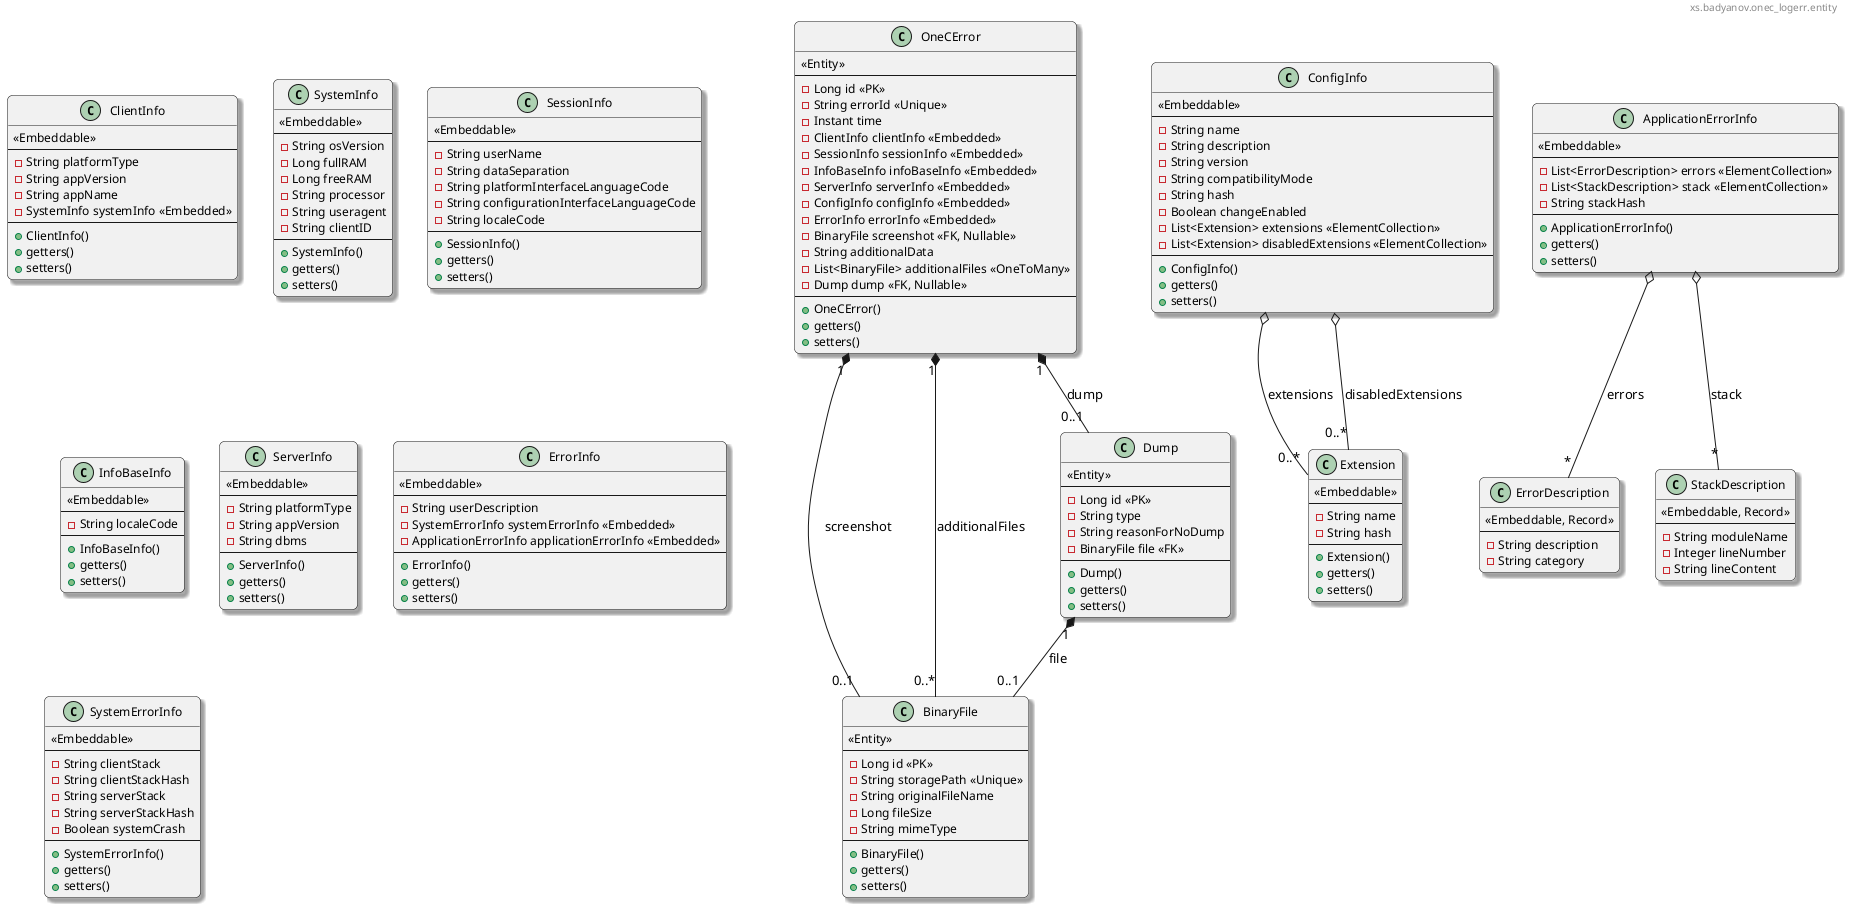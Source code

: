 @startuml OneC_LogErr Entity Classes

header xs.badyanov.onec_logerr.entity

'=== Entity ===

class OneCError {
    <<Entity>>
    --
    -Long id <<PK>>
    -String errorId <<Unique>>
    -Instant time /' Время в формате Unix time '/
    -ClientInfo clientInfo <<Embedded>>
    -SessionInfo sessionInfo <<Embedded>>
    -InfoBaseInfo infoBaseInfo <<Embedded>>
    -ServerInfo serverInfo <<Embedded>>
    -ConfigInfo configInfo <<Embedded>>
    -ErrorInfo errorInfo <<Embedded>>
    -BinaryFile screenshot <<FK, Nullable>>
    -String additionalData /' дополнительные данные в формате JSON '/
    -List<BinaryFile> additionalFiles <<OneToMany>>
    -Dump dump <<FK, Nullable>>
    --
    +OneCError()
    +getters()
    +setters()
}

class ClientInfo {
    <<Embeddable>>
    --
    -String platformType /' Свойство 'СистемнаяИнформация.ТипПлатформы' в английском варианте написания '/
    -String appVersion /' Свойство 'СистемнаяИнформация.ВерсияПриложения' '/
    -String appName /' Метод ИмяПриложения(). Также может быть BackgroundJob или HTTPServiceConnection '/
    -SystemInfo systemInfo <<Embedded>>
    --
    +ClientInfo()
    +getters()
    +setters()
}

class SystemInfo {
    <<Embeddable>>
    --
    -String osVersion /' Свойство 'СистемнаяИнформация.ВерсияОС' '/
    -Long fullRAM /' Всего оперативной памяти '/
    -Long freeRAM /' Свободно оперативной памяти '/
    -String processor /' Свойство 'СистемнаяИнформация.Процессор' '/
    -String useragent /' user-agent текущего веб-браузера (свойство 'СистемнаяИнформация.ИнформацияПрограммыПросмотра') '/
    -String clientID /' Свойство 'СистемнаяИнформация.ИдентификаторКлиента' '/
    --
    +SystemInfo()
    +getters()
    +setters()
}

class SessionInfo {
    <<Embeddable>>
    --
    -String userName
    -String dataSeparation /' Значения разделителей текущего сеанса '/
    -String platformInterfaceLanguageCode /' Строка с кодом языка интерфейса '/
    -String configurationInterfaceLanguageCode /' Строка с кодом языка конфигурации для текущего пользователя '/
    -String localeCode /' Строка с кодом локализации сеанса (метод ТекущийКодЛокализации()) '/
    --
    +SessionInfo()
    +getters()
    +setters()
}

class InfoBaseInfo {
    <<Embeddable>>
    --
    -String localeCode /' Строка с кодом локализации информационной базы (метод КодЛокализацииИнформационнойБазы()) '/
    --
    +InfoBaseInfo()
    +getters()
    +setters()
}

class ServerInfo {
    <<Embeddable>>
    --
    -String platformType /' Свойство 'СистемнаяИнформация.ТипПлатформы' в английском варианте написания '/
    -String appVersion /' Версия кластера серверов (в виде строки) (свойство 'СистемнаяИнформация.ВерсияПриложения') '/
    -String dbms /' Тип СУБД '/
    --
    +ServerInfo()
    +getters()
    +setters()
}

class ConfigInfo {
    <<Embeddable>>
    --
    -String name
    -String description
    -String version
    -String compatibilityMode /' Режим совместимости конфигурации (свойство РежимСовместимости) '/
    -String hash /' Хеш конфигурации (в формате MD5) '/
    -Boolean changeEnabled /' Возможность изменения конфигурации '/
    -List<Extension> extensions <<ElementCollection>>
    -List<Extension> disabledExtensions <<ElementCollection>>
    --
    +ConfigInfo()
    +getters()
    +setters()
}

class ErrorInfo {
    <<Embeddable>>
    --
    -String userDescription /' Описание, написанное пользователем. Отсутствует, если отчет об ошибке сформирован на сервере. '/
    -SystemErrorInfo systemErrorInfo <<Embedded>> /' Информация об ошибке, относящаяся к платформе «1С:Предприятие» '/
    -ApplicationErrorInfo applicationErrorInfo <<Embedded>> /' Информация об ошибке, относящаяся к прикладному решению '/
    --
    +ErrorInfo()
    +getters()
    +setters()
}

class SystemErrorInfo {
    <<Embeddable>>
    --
    -String clientStack /' Текст стека клиентского приложения. Отсутствует, если отчет об ошибке сформирован на сервере '/
    -String clientStackHash /' Хеш текста стека клиентского приложения в формате MD5 '/
    -String serverStack /' Текст стека кластера серверов '/
    -String serverStackHash /' Хеш текста стека кластера серверов в формате MD5 '/
    -Boolean systemCrash /' Признак того, что отчет об ошибке формируется в результате аварийного завершения работы клиентского приложения '/
    --
    +SystemErrorInfo()
    +getters()
    +setters()
}

class ApplicationErrorInfo {
    <<Embeddable>>
    --
    -List<ErrorDescription> errors <<ElementCollection>>
    -List<StackDescription> stack <<ElementCollection>>
    -String stackHash
    --
    +ApplicationErrorInfo()
    +getters()
    +setters()
}

class BinaryFile {
    <<Entity>>
    --
    -Long id <<PK>>
    -String storagePath <<Unique>> /' Путь к файлу в хранилище '/
    -String originalFileName /' имя файла '/
    -Long fileSize
    -String mimeType
    --
    +BinaryFile()
    +getters()
    +setters()
}

class Dump {
    <<Entity>>
    --
    -Long id <<PK>>
    -String type /' тип дампа (аналогичен значению атрибута type элемента dump файла logcfg.xml) '/
    -String reasonForNoDump /' причина, по которой дамп не сформирован: genericFailure, userRefused, insufficientResources '/
    -BinaryFile file <<FK>>
    --
    +Dump()
    +getters()
    +setters()
}

class Extension {
    <<Embeddable>>
    --
    -String name
    -String hash
    --
    +Extension()
    +getters()
    +setters()
}

class ErrorDescription {
    <<Embeddable, Record>>
    --
    -String description
    -String category
}

class StackDescription {
    <<Embeddable, Record>>
    --
    -String moduleName /' Имя модуля '/
    -Integer lineNumber /' Номер строки '/
    -String lineContent /' Содержимое строки кода '/
}

'=== Relationships ===

' OneCError has direct relationships with other Entities
OneCError "1" *-- "0..1" BinaryFile : "screenshot"
OneCError "1" *-- "0..*" BinaryFile : "additionalFiles"
OneCError "1" *-- "0..1" Dump : "dump"
Dump "1" *-- "0..1" BinaryFile : "file"

' Element Collections are represented as aggregations
ConfigInfo o-- "0..*" Extension : "extensions"
ConfigInfo o-- "0..*" Extension : "disabledExtensions"
ApplicationErrorInfo o-- "*" ErrorDescription : "errors"
ApplicationErrorInfo o-- "*" StackDescription : "stack"


'=== STYLING ===

' General
skinparam handwritten false
skinparam shadowing true
skinparam defaultFontName "Segoe UI"
skinparam defaultFontSize 12
skinparam roundcorner 10

' Colors
!define ENTITY_BG #E8F5E9
!define ENTITY_BORDER #4CAF50
!define EMBEDDABLE_BG #E0F7FA
!define EMBEDDABLE_BORDER #00BCD4
!define EMBEDDED_BG #FFF9C4
!define PK_BG #FFEBEE
!define FK_BG #FFFDE7

' Arrow color
skinparam ArrowColor ENTITY_BORDER

' Stereotypes
skinparam class<<Entity>> {
    BackgroundColor ENTITY_BG
    BorderColor ENTITY_BORDER
}
skinparam class<<Embeddable>> {
    BackgroundColor EMBEDDABLE_BG
    BorderColor EMBEDDABLE_BORDER
}
skinparam class<<Record>> {
    BackgroundColor EMBEDDABLE_BG
    BorderColor EMBEDDABLE_BORDER
}

skinparam classAttributeStereotype<<PK>>BackgroundColor PK_BG
skinparam classAttributeStereotype<<FK>>BackgroundColor FK_BG
skinparam classAttributeStereotype<<Embedded>>BackgroundColor EMBEDDED_BG
skinparam classAttributeStereotype<<ElementCollection>>BackgroundColor EMBEDDED_BG
skinparam classAttributeStereotype<<Nullable>>FontColor #757575
skinparam classAttributeStereotype<<Nullable>>FontStyle italic

@enduml
